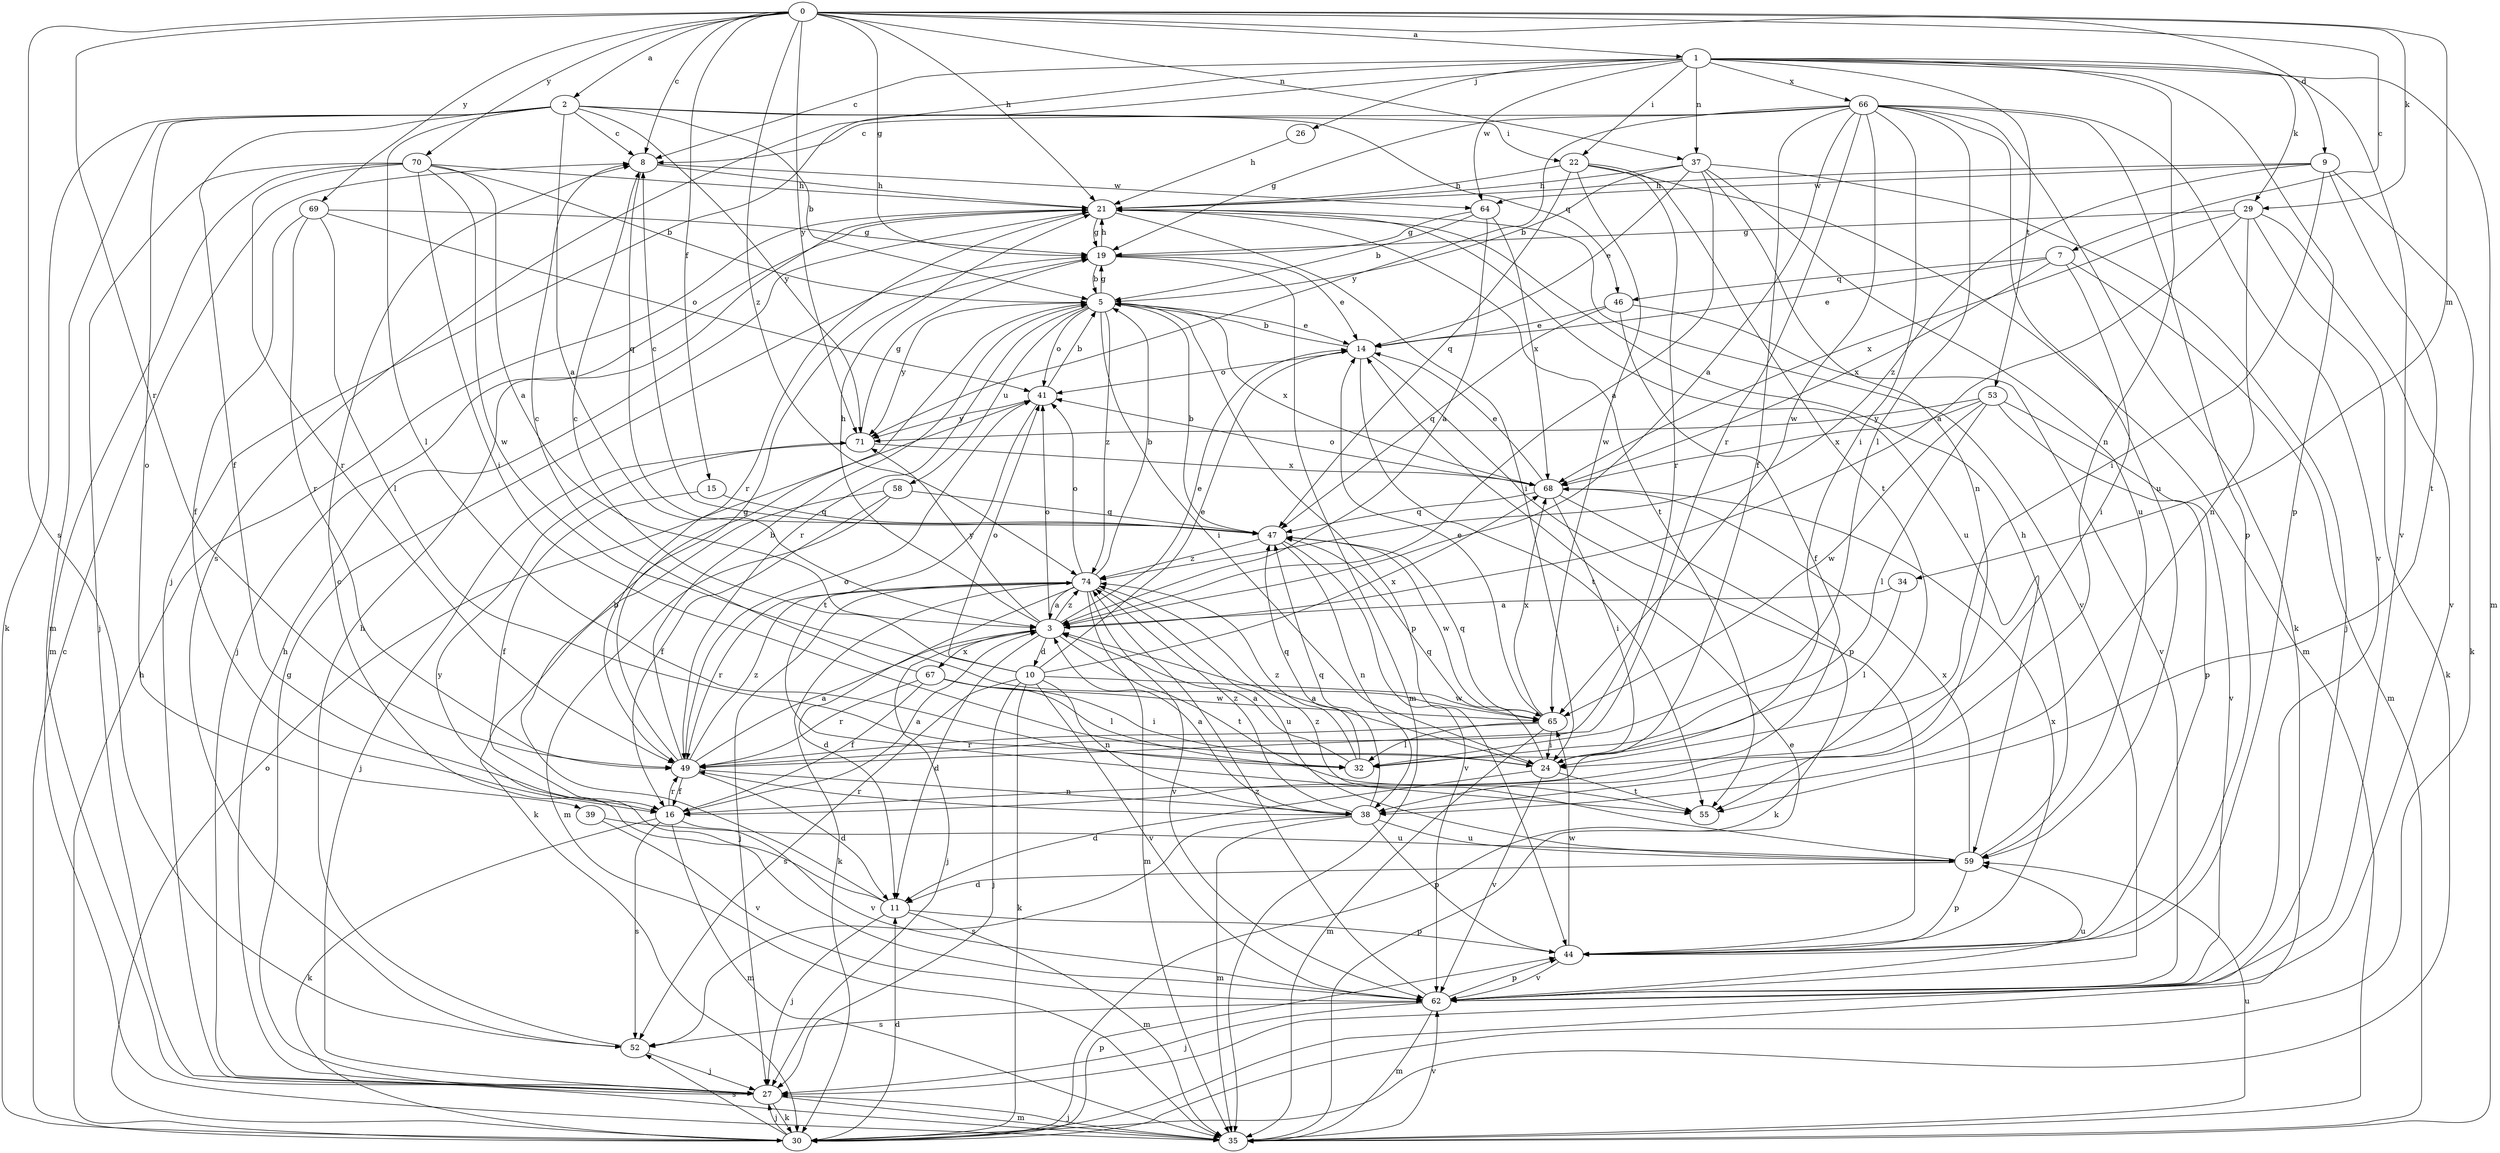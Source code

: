 strict digraph  {
0;
1;
2;
3;
5;
7;
8;
9;
10;
11;
14;
15;
16;
19;
21;
22;
24;
26;
27;
29;
30;
32;
34;
35;
37;
38;
39;
41;
44;
46;
47;
49;
52;
53;
55;
58;
59;
62;
64;
65;
66;
67;
68;
69;
70;
71;
74;
0 -> 1  [label=a];
0 -> 2  [label=a];
0 -> 7  [label=c];
0 -> 8  [label=c];
0 -> 9  [label=d];
0 -> 15  [label=f];
0 -> 19  [label=g];
0 -> 21  [label=h];
0 -> 29  [label=k];
0 -> 34  [label=m];
0 -> 37  [label=n];
0 -> 49  [label=r];
0 -> 52  [label=s];
0 -> 69  [label=y];
0 -> 70  [label=y];
0 -> 71  [label=y];
0 -> 74  [label=z];
1 -> 8  [label=c];
1 -> 22  [label=i];
1 -> 26  [label=j];
1 -> 27  [label=j];
1 -> 29  [label=k];
1 -> 35  [label=m];
1 -> 37  [label=n];
1 -> 38  [label=n];
1 -> 44  [label=p];
1 -> 52  [label=s];
1 -> 53  [label=t];
1 -> 62  [label=v];
1 -> 64  [label=w];
1 -> 66  [label=x];
2 -> 3  [label=a];
2 -> 5  [label=b];
2 -> 8  [label=c];
2 -> 16  [label=f];
2 -> 22  [label=i];
2 -> 30  [label=k];
2 -> 32  [label=l];
2 -> 35  [label=m];
2 -> 39  [label=o];
2 -> 46  [label=q];
2 -> 71  [label=y];
3 -> 10  [label=d];
3 -> 11  [label=d];
3 -> 14  [label=e];
3 -> 21  [label=h];
3 -> 27  [label=j];
3 -> 41  [label=o];
3 -> 55  [label=t];
3 -> 67  [label=x];
3 -> 71  [label=y];
3 -> 74  [label=z];
5 -> 14  [label=e];
5 -> 19  [label=g];
5 -> 24  [label=i];
5 -> 41  [label=o];
5 -> 44  [label=p];
5 -> 49  [label=r];
5 -> 58  [label=u];
5 -> 68  [label=x];
5 -> 71  [label=y];
5 -> 74  [label=z];
7 -> 14  [label=e];
7 -> 24  [label=i];
7 -> 35  [label=m];
7 -> 46  [label=q];
7 -> 68  [label=x];
8 -> 21  [label=h];
8 -> 47  [label=q];
8 -> 64  [label=w];
9 -> 21  [label=h];
9 -> 24  [label=i];
9 -> 30  [label=k];
9 -> 55  [label=t];
9 -> 64  [label=w];
9 -> 74  [label=z];
10 -> 8  [label=c];
10 -> 14  [label=e];
10 -> 27  [label=j];
10 -> 30  [label=k];
10 -> 38  [label=n];
10 -> 41  [label=o];
10 -> 52  [label=s];
10 -> 62  [label=v];
10 -> 65  [label=w];
10 -> 68  [label=x];
11 -> 5  [label=b];
11 -> 27  [label=j];
11 -> 35  [label=m];
11 -> 44  [label=p];
11 -> 71  [label=y];
14 -> 5  [label=b];
14 -> 41  [label=o];
14 -> 44  [label=p];
14 -> 55  [label=t];
15 -> 16  [label=f];
15 -> 47  [label=q];
16 -> 3  [label=a];
16 -> 30  [label=k];
16 -> 35  [label=m];
16 -> 49  [label=r];
16 -> 52  [label=s];
16 -> 62  [label=v];
19 -> 5  [label=b];
19 -> 14  [label=e];
19 -> 21  [label=h];
19 -> 35  [label=m];
21 -> 19  [label=g];
21 -> 24  [label=i];
21 -> 27  [label=j];
21 -> 49  [label=r];
21 -> 55  [label=t];
21 -> 59  [label=u];
21 -> 62  [label=v];
22 -> 21  [label=h];
22 -> 35  [label=m];
22 -> 47  [label=q];
22 -> 49  [label=r];
22 -> 55  [label=t];
22 -> 65  [label=w];
24 -> 3  [label=a];
24 -> 11  [label=d];
24 -> 47  [label=q];
24 -> 55  [label=t];
24 -> 62  [label=v];
26 -> 21  [label=h];
27 -> 19  [label=g];
27 -> 21  [label=h];
27 -> 30  [label=k];
27 -> 35  [label=m];
29 -> 3  [label=a];
29 -> 19  [label=g];
29 -> 30  [label=k];
29 -> 38  [label=n];
29 -> 62  [label=v];
29 -> 68  [label=x];
30 -> 8  [label=c];
30 -> 11  [label=d];
30 -> 21  [label=h];
30 -> 27  [label=j];
30 -> 41  [label=o];
30 -> 44  [label=p];
30 -> 52  [label=s];
32 -> 3  [label=a];
32 -> 47  [label=q];
32 -> 74  [label=z];
34 -> 3  [label=a];
34 -> 32  [label=l];
35 -> 14  [label=e];
35 -> 27  [label=j];
35 -> 59  [label=u];
35 -> 62  [label=v];
37 -> 3  [label=a];
37 -> 5  [label=b];
37 -> 14  [label=e];
37 -> 21  [label=h];
37 -> 27  [label=j];
37 -> 38  [label=n];
37 -> 59  [label=u];
38 -> 3  [label=a];
38 -> 35  [label=m];
38 -> 44  [label=p];
38 -> 47  [label=q];
38 -> 49  [label=r];
38 -> 52  [label=s];
38 -> 59  [label=u];
38 -> 74  [label=z];
39 -> 59  [label=u];
39 -> 62  [label=v];
41 -> 5  [label=b];
41 -> 55  [label=t];
41 -> 71  [label=y];
44 -> 62  [label=v];
44 -> 65  [label=w];
44 -> 68  [label=x];
46 -> 14  [label=e];
46 -> 16  [label=f];
46 -> 47  [label=q];
46 -> 62  [label=v];
47 -> 5  [label=b];
47 -> 8  [label=c];
47 -> 38  [label=n];
47 -> 62  [label=v];
47 -> 65  [label=w];
47 -> 74  [label=z];
49 -> 3  [label=a];
49 -> 5  [label=b];
49 -> 11  [label=d];
49 -> 16  [label=f];
49 -> 19  [label=g];
49 -> 38  [label=n];
49 -> 41  [label=o];
49 -> 74  [label=z];
52 -> 21  [label=h];
52 -> 27  [label=j];
53 -> 32  [label=l];
53 -> 44  [label=p];
53 -> 62  [label=v];
53 -> 65  [label=w];
53 -> 68  [label=x];
53 -> 71  [label=y];
58 -> 16  [label=f];
58 -> 30  [label=k];
58 -> 35  [label=m];
58 -> 47  [label=q];
59 -> 11  [label=d];
59 -> 21  [label=h];
59 -> 44  [label=p];
59 -> 68  [label=x];
59 -> 74  [label=z];
62 -> 8  [label=c];
62 -> 27  [label=j];
62 -> 35  [label=m];
62 -> 44  [label=p];
62 -> 52  [label=s];
62 -> 59  [label=u];
62 -> 74  [label=z];
64 -> 3  [label=a];
64 -> 5  [label=b];
64 -> 19  [label=g];
64 -> 68  [label=x];
65 -> 14  [label=e];
65 -> 24  [label=i];
65 -> 32  [label=l];
65 -> 35  [label=m];
65 -> 47  [label=q];
65 -> 49  [label=r];
65 -> 68  [label=x];
66 -> 3  [label=a];
66 -> 8  [label=c];
66 -> 16  [label=f];
66 -> 19  [label=g];
66 -> 24  [label=i];
66 -> 30  [label=k];
66 -> 32  [label=l];
66 -> 44  [label=p];
66 -> 49  [label=r];
66 -> 59  [label=u];
66 -> 62  [label=v];
66 -> 65  [label=w];
66 -> 71  [label=y];
67 -> 8  [label=c];
67 -> 16  [label=f];
67 -> 24  [label=i];
67 -> 32  [label=l];
67 -> 49  [label=r];
67 -> 65  [label=w];
68 -> 14  [label=e];
68 -> 24  [label=i];
68 -> 30  [label=k];
68 -> 41  [label=o];
68 -> 47  [label=q];
69 -> 16  [label=f];
69 -> 19  [label=g];
69 -> 32  [label=l];
69 -> 41  [label=o];
69 -> 49  [label=r];
70 -> 3  [label=a];
70 -> 5  [label=b];
70 -> 21  [label=h];
70 -> 24  [label=i];
70 -> 27  [label=j];
70 -> 35  [label=m];
70 -> 49  [label=r];
70 -> 65  [label=w];
71 -> 19  [label=g];
71 -> 27  [label=j];
71 -> 68  [label=x];
74 -> 3  [label=a];
74 -> 5  [label=b];
74 -> 11  [label=d];
74 -> 27  [label=j];
74 -> 30  [label=k];
74 -> 35  [label=m];
74 -> 41  [label=o];
74 -> 49  [label=r];
74 -> 59  [label=u];
74 -> 62  [label=v];
}
